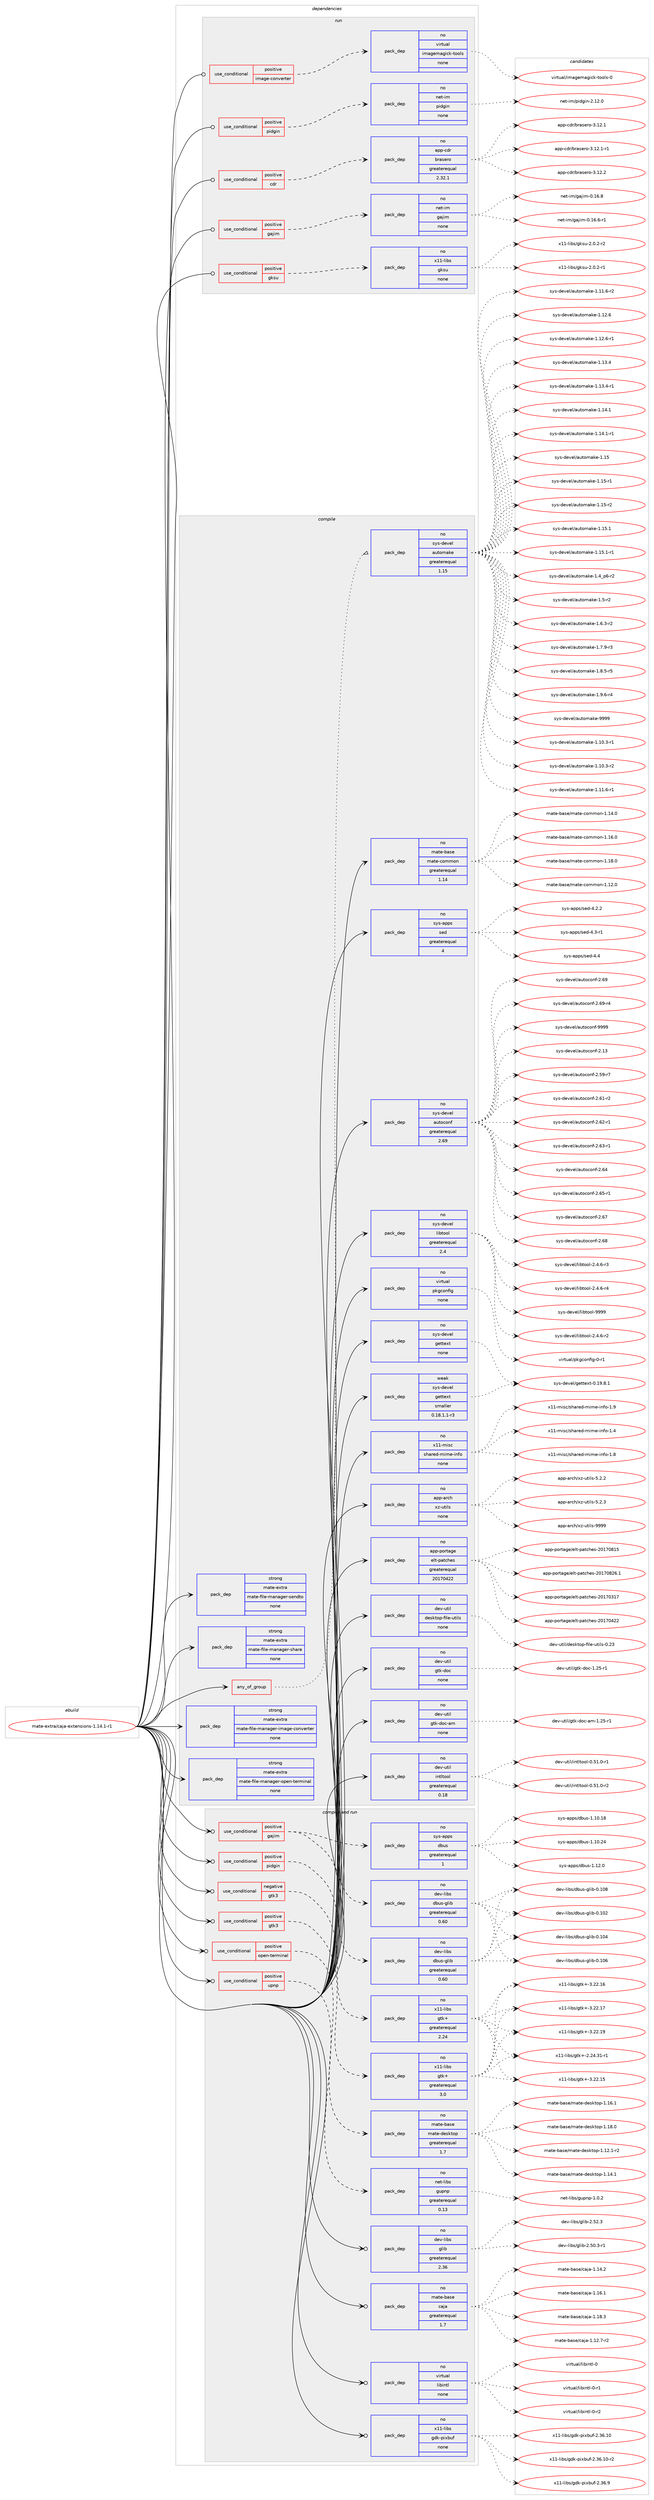 digraph prolog {

# *************
# Graph options
# *************

newrank=true;
concentrate=true;
compound=true;
graph [rankdir=LR,fontname=Helvetica,fontsize=10,ranksep=1.5];#, ranksep=2.5, nodesep=0.2];
edge  [arrowhead=vee];
node  [fontname=Helvetica,fontsize=10];

# **********
# The ebuild
# **********

subgraph cluster_leftcol {
color=gray;
rank=same;
label=<<i>ebuild</i>>;
id [label="mate-extra/caja-extensions-1.14.1-r1", color=red, width=4, href="../mate-extra/caja-extensions-1.14.1-r1.svg"];
}

# ****************
# The dependencies
# ****************

subgraph cluster_midcol {
color=gray;
label=<<i>dependencies</i>>;
subgraph cluster_compile {
fillcolor="#eeeeee";
style=filled;
label=<<i>compile</i>>;
subgraph any5124 {
dependency346886 [label=<<TABLE BORDER="0" CELLBORDER="1" CELLSPACING="0" CELLPADDING="4"><TR><TD CELLPADDING="10">any_of_group</TD></TR></TABLE>>, shape=none, color=red];subgraph pack255435 {
dependency346887 [label=<<TABLE BORDER="0" CELLBORDER="1" CELLSPACING="0" CELLPADDING="4" WIDTH="220"><TR><TD ROWSPAN="6" CELLPADDING="30">pack_dep</TD></TR><TR><TD WIDTH="110">no</TD></TR><TR><TD>sys-devel</TD></TR><TR><TD>automake</TD></TR><TR><TD>greaterequal</TD></TR><TR><TD>1.15</TD></TR></TABLE>>, shape=none, color=blue];
}
dependency346886:e -> dependency346887:w [weight=20,style="dotted",arrowhead="oinv"];
}
id:e -> dependency346886:w [weight=20,style="solid",arrowhead="vee"];
subgraph pack255436 {
dependency346888 [label=<<TABLE BORDER="0" CELLBORDER="1" CELLSPACING="0" CELLPADDING="4" WIDTH="220"><TR><TD ROWSPAN="6" CELLPADDING="30">pack_dep</TD></TR><TR><TD WIDTH="110">no</TD></TR><TR><TD>app-arch</TD></TR><TR><TD>xz-utils</TD></TR><TR><TD>none</TD></TR><TR><TD></TD></TR></TABLE>>, shape=none, color=blue];
}
id:e -> dependency346888:w [weight=20,style="solid",arrowhead="vee"];
subgraph pack255437 {
dependency346889 [label=<<TABLE BORDER="0" CELLBORDER="1" CELLSPACING="0" CELLPADDING="4" WIDTH="220"><TR><TD ROWSPAN="6" CELLPADDING="30">pack_dep</TD></TR><TR><TD WIDTH="110">no</TD></TR><TR><TD>app-portage</TD></TR><TR><TD>elt-patches</TD></TR><TR><TD>greaterequal</TD></TR><TR><TD>20170422</TD></TR></TABLE>>, shape=none, color=blue];
}
id:e -> dependency346889:w [weight=20,style="solid",arrowhead="vee"];
subgraph pack255438 {
dependency346890 [label=<<TABLE BORDER="0" CELLBORDER="1" CELLSPACING="0" CELLPADDING="4" WIDTH="220"><TR><TD ROWSPAN="6" CELLPADDING="30">pack_dep</TD></TR><TR><TD WIDTH="110">no</TD></TR><TR><TD>dev-util</TD></TR><TR><TD>desktop-file-utils</TD></TR><TR><TD>none</TD></TR><TR><TD></TD></TR></TABLE>>, shape=none, color=blue];
}
id:e -> dependency346890:w [weight=20,style="solid",arrowhead="vee"];
subgraph pack255439 {
dependency346891 [label=<<TABLE BORDER="0" CELLBORDER="1" CELLSPACING="0" CELLPADDING="4" WIDTH="220"><TR><TD ROWSPAN="6" CELLPADDING="30">pack_dep</TD></TR><TR><TD WIDTH="110">no</TD></TR><TR><TD>dev-util</TD></TR><TR><TD>gtk-doc</TD></TR><TR><TD>none</TD></TR><TR><TD></TD></TR></TABLE>>, shape=none, color=blue];
}
id:e -> dependency346891:w [weight=20,style="solid",arrowhead="vee"];
subgraph pack255440 {
dependency346892 [label=<<TABLE BORDER="0" CELLBORDER="1" CELLSPACING="0" CELLPADDING="4" WIDTH="220"><TR><TD ROWSPAN="6" CELLPADDING="30">pack_dep</TD></TR><TR><TD WIDTH="110">no</TD></TR><TR><TD>dev-util</TD></TR><TR><TD>gtk-doc-am</TD></TR><TR><TD>none</TD></TR><TR><TD></TD></TR></TABLE>>, shape=none, color=blue];
}
id:e -> dependency346892:w [weight=20,style="solid",arrowhead="vee"];
subgraph pack255441 {
dependency346893 [label=<<TABLE BORDER="0" CELLBORDER="1" CELLSPACING="0" CELLPADDING="4" WIDTH="220"><TR><TD ROWSPAN="6" CELLPADDING="30">pack_dep</TD></TR><TR><TD WIDTH="110">no</TD></TR><TR><TD>dev-util</TD></TR><TR><TD>intltool</TD></TR><TR><TD>greaterequal</TD></TR><TR><TD>0.18</TD></TR></TABLE>>, shape=none, color=blue];
}
id:e -> dependency346893:w [weight=20,style="solid",arrowhead="vee"];
subgraph pack255442 {
dependency346894 [label=<<TABLE BORDER="0" CELLBORDER="1" CELLSPACING="0" CELLPADDING="4" WIDTH="220"><TR><TD ROWSPAN="6" CELLPADDING="30">pack_dep</TD></TR><TR><TD WIDTH="110">no</TD></TR><TR><TD>mate-base</TD></TR><TR><TD>mate-common</TD></TR><TR><TD>greaterequal</TD></TR><TR><TD>1.14</TD></TR></TABLE>>, shape=none, color=blue];
}
id:e -> dependency346894:w [weight=20,style="solid",arrowhead="vee"];
subgraph pack255443 {
dependency346895 [label=<<TABLE BORDER="0" CELLBORDER="1" CELLSPACING="0" CELLPADDING="4" WIDTH="220"><TR><TD ROWSPAN="6" CELLPADDING="30">pack_dep</TD></TR><TR><TD WIDTH="110">no</TD></TR><TR><TD>sys-apps</TD></TR><TR><TD>sed</TD></TR><TR><TD>greaterequal</TD></TR><TR><TD>4</TD></TR></TABLE>>, shape=none, color=blue];
}
id:e -> dependency346895:w [weight=20,style="solid",arrowhead="vee"];
subgraph pack255444 {
dependency346896 [label=<<TABLE BORDER="0" CELLBORDER="1" CELLSPACING="0" CELLPADDING="4" WIDTH="220"><TR><TD ROWSPAN="6" CELLPADDING="30">pack_dep</TD></TR><TR><TD WIDTH="110">no</TD></TR><TR><TD>sys-devel</TD></TR><TR><TD>autoconf</TD></TR><TR><TD>greaterequal</TD></TR><TR><TD>2.69</TD></TR></TABLE>>, shape=none, color=blue];
}
id:e -> dependency346896:w [weight=20,style="solid",arrowhead="vee"];
subgraph pack255445 {
dependency346897 [label=<<TABLE BORDER="0" CELLBORDER="1" CELLSPACING="0" CELLPADDING="4" WIDTH="220"><TR><TD ROWSPAN="6" CELLPADDING="30">pack_dep</TD></TR><TR><TD WIDTH="110">no</TD></TR><TR><TD>sys-devel</TD></TR><TR><TD>gettext</TD></TR><TR><TD>none</TD></TR><TR><TD></TD></TR></TABLE>>, shape=none, color=blue];
}
id:e -> dependency346897:w [weight=20,style="solid",arrowhead="vee"];
subgraph pack255446 {
dependency346898 [label=<<TABLE BORDER="0" CELLBORDER="1" CELLSPACING="0" CELLPADDING="4" WIDTH="220"><TR><TD ROWSPAN="6" CELLPADDING="30">pack_dep</TD></TR><TR><TD WIDTH="110">no</TD></TR><TR><TD>sys-devel</TD></TR><TR><TD>libtool</TD></TR><TR><TD>greaterequal</TD></TR><TR><TD>2.4</TD></TR></TABLE>>, shape=none, color=blue];
}
id:e -> dependency346898:w [weight=20,style="solid",arrowhead="vee"];
subgraph pack255447 {
dependency346899 [label=<<TABLE BORDER="0" CELLBORDER="1" CELLSPACING="0" CELLPADDING="4" WIDTH="220"><TR><TD ROWSPAN="6" CELLPADDING="30">pack_dep</TD></TR><TR><TD WIDTH="110">no</TD></TR><TR><TD>virtual</TD></TR><TR><TD>pkgconfig</TD></TR><TR><TD>none</TD></TR><TR><TD></TD></TR></TABLE>>, shape=none, color=blue];
}
id:e -> dependency346899:w [weight=20,style="solid",arrowhead="vee"];
subgraph pack255448 {
dependency346900 [label=<<TABLE BORDER="0" CELLBORDER="1" CELLSPACING="0" CELLPADDING="4" WIDTH="220"><TR><TD ROWSPAN="6" CELLPADDING="30">pack_dep</TD></TR><TR><TD WIDTH="110">no</TD></TR><TR><TD>x11-misc</TD></TR><TR><TD>shared-mime-info</TD></TR><TR><TD>none</TD></TR><TR><TD></TD></TR></TABLE>>, shape=none, color=blue];
}
id:e -> dependency346900:w [weight=20,style="solid",arrowhead="vee"];
subgraph pack255449 {
dependency346901 [label=<<TABLE BORDER="0" CELLBORDER="1" CELLSPACING="0" CELLPADDING="4" WIDTH="220"><TR><TD ROWSPAN="6" CELLPADDING="30">pack_dep</TD></TR><TR><TD WIDTH="110">strong</TD></TR><TR><TD>mate-extra</TD></TR><TR><TD>mate-file-manager-image-converter</TD></TR><TR><TD>none</TD></TR><TR><TD></TD></TR></TABLE>>, shape=none, color=blue];
}
id:e -> dependency346901:w [weight=20,style="solid",arrowhead="vee"];
subgraph pack255450 {
dependency346902 [label=<<TABLE BORDER="0" CELLBORDER="1" CELLSPACING="0" CELLPADDING="4" WIDTH="220"><TR><TD ROWSPAN="6" CELLPADDING="30">pack_dep</TD></TR><TR><TD WIDTH="110">strong</TD></TR><TR><TD>mate-extra</TD></TR><TR><TD>mate-file-manager-open-terminal</TD></TR><TR><TD>none</TD></TR><TR><TD></TD></TR></TABLE>>, shape=none, color=blue];
}
id:e -> dependency346902:w [weight=20,style="solid",arrowhead="vee"];
subgraph pack255451 {
dependency346903 [label=<<TABLE BORDER="0" CELLBORDER="1" CELLSPACING="0" CELLPADDING="4" WIDTH="220"><TR><TD ROWSPAN="6" CELLPADDING="30">pack_dep</TD></TR><TR><TD WIDTH="110">strong</TD></TR><TR><TD>mate-extra</TD></TR><TR><TD>mate-file-manager-sendto</TD></TR><TR><TD>none</TD></TR><TR><TD></TD></TR></TABLE>>, shape=none, color=blue];
}
id:e -> dependency346903:w [weight=20,style="solid",arrowhead="vee"];
subgraph pack255452 {
dependency346904 [label=<<TABLE BORDER="0" CELLBORDER="1" CELLSPACING="0" CELLPADDING="4" WIDTH="220"><TR><TD ROWSPAN="6" CELLPADDING="30">pack_dep</TD></TR><TR><TD WIDTH="110">strong</TD></TR><TR><TD>mate-extra</TD></TR><TR><TD>mate-file-manager-share</TD></TR><TR><TD>none</TD></TR><TR><TD></TD></TR></TABLE>>, shape=none, color=blue];
}
id:e -> dependency346904:w [weight=20,style="solid",arrowhead="vee"];
subgraph pack255453 {
dependency346905 [label=<<TABLE BORDER="0" CELLBORDER="1" CELLSPACING="0" CELLPADDING="4" WIDTH="220"><TR><TD ROWSPAN="6" CELLPADDING="30">pack_dep</TD></TR><TR><TD WIDTH="110">weak</TD></TR><TR><TD>sys-devel</TD></TR><TR><TD>gettext</TD></TR><TR><TD>smaller</TD></TR><TR><TD>0.18.1.1-r3</TD></TR></TABLE>>, shape=none, color=blue];
}
id:e -> dependency346905:w [weight=20,style="solid",arrowhead="vee"];
}
subgraph cluster_compileandrun {
fillcolor="#eeeeee";
style=filled;
label=<<i>compile and run</i>>;
subgraph cond86226 {
dependency346906 [label=<<TABLE BORDER="0" CELLBORDER="1" CELLSPACING="0" CELLPADDING="4"><TR><TD ROWSPAN="3" CELLPADDING="10">use_conditional</TD></TR><TR><TD>negative</TD></TR><TR><TD>gtk3</TD></TR></TABLE>>, shape=none, color=red];
subgraph pack255454 {
dependency346907 [label=<<TABLE BORDER="0" CELLBORDER="1" CELLSPACING="0" CELLPADDING="4" WIDTH="220"><TR><TD ROWSPAN="6" CELLPADDING="30">pack_dep</TD></TR><TR><TD WIDTH="110">no</TD></TR><TR><TD>x11-libs</TD></TR><TR><TD>gtk+</TD></TR><TR><TD>greaterequal</TD></TR><TR><TD>2.24</TD></TR></TABLE>>, shape=none, color=blue];
}
dependency346906:e -> dependency346907:w [weight=20,style="dashed",arrowhead="vee"];
}
id:e -> dependency346906:w [weight=20,style="solid",arrowhead="odotvee"];
subgraph cond86227 {
dependency346908 [label=<<TABLE BORDER="0" CELLBORDER="1" CELLSPACING="0" CELLPADDING="4"><TR><TD ROWSPAN="3" CELLPADDING="10">use_conditional</TD></TR><TR><TD>positive</TD></TR><TR><TD>gajim</TD></TR></TABLE>>, shape=none, color=red];
subgraph pack255455 {
dependency346909 [label=<<TABLE BORDER="0" CELLBORDER="1" CELLSPACING="0" CELLPADDING="4" WIDTH="220"><TR><TD ROWSPAN="6" CELLPADDING="30">pack_dep</TD></TR><TR><TD WIDTH="110">no</TD></TR><TR><TD>dev-libs</TD></TR><TR><TD>dbus-glib</TD></TR><TR><TD>greaterequal</TD></TR><TR><TD>0.60</TD></TR></TABLE>>, shape=none, color=blue];
}
dependency346908:e -> dependency346909:w [weight=20,style="dashed",arrowhead="vee"];
subgraph pack255456 {
dependency346910 [label=<<TABLE BORDER="0" CELLBORDER="1" CELLSPACING="0" CELLPADDING="4" WIDTH="220"><TR><TD ROWSPAN="6" CELLPADDING="30">pack_dep</TD></TR><TR><TD WIDTH="110">no</TD></TR><TR><TD>sys-apps</TD></TR><TR><TD>dbus</TD></TR><TR><TD>greaterequal</TD></TR><TR><TD>1</TD></TR></TABLE>>, shape=none, color=blue];
}
dependency346908:e -> dependency346910:w [weight=20,style="dashed",arrowhead="vee"];
}
id:e -> dependency346908:w [weight=20,style="solid",arrowhead="odotvee"];
subgraph cond86228 {
dependency346911 [label=<<TABLE BORDER="0" CELLBORDER="1" CELLSPACING="0" CELLPADDING="4"><TR><TD ROWSPAN="3" CELLPADDING="10">use_conditional</TD></TR><TR><TD>positive</TD></TR><TR><TD>gtk3</TD></TR></TABLE>>, shape=none, color=red];
subgraph pack255457 {
dependency346912 [label=<<TABLE BORDER="0" CELLBORDER="1" CELLSPACING="0" CELLPADDING="4" WIDTH="220"><TR><TD ROWSPAN="6" CELLPADDING="30">pack_dep</TD></TR><TR><TD WIDTH="110">no</TD></TR><TR><TD>x11-libs</TD></TR><TR><TD>gtk+</TD></TR><TR><TD>greaterequal</TD></TR><TR><TD>3.0</TD></TR></TABLE>>, shape=none, color=blue];
}
dependency346911:e -> dependency346912:w [weight=20,style="dashed",arrowhead="vee"];
}
id:e -> dependency346911:w [weight=20,style="solid",arrowhead="odotvee"];
subgraph cond86229 {
dependency346913 [label=<<TABLE BORDER="0" CELLBORDER="1" CELLSPACING="0" CELLPADDING="4"><TR><TD ROWSPAN="3" CELLPADDING="10">use_conditional</TD></TR><TR><TD>positive</TD></TR><TR><TD>open-terminal</TD></TR></TABLE>>, shape=none, color=red];
subgraph pack255458 {
dependency346914 [label=<<TABLE BORDER="0" CELLBORDER="1" CELLSPACING="0" CELLPADDING="4" WIDTH="220"><TR><TD ROWSPAN="6" CELLPADDING="30">pack_dep</TD></TR><TR><TD WIDTH="110">no</TD></TR><TR><TD>mate-base</TD></TR><TR><TD>mate-desktop</TD></TR><TR><TD>greaterequal</TD></TR><TR><TD>1.7</TD></TR></TABLE>>, shape=none, color=blue];
}
dependency346913:e -> dependency346914:w [weight=20,style="dashed",arrowhead="vee"];
}
id:e -> dependency346913:w [weight=20,style="solid",arrowhead="odotvee"];
subgraph cond86230 {
dependency346915 [label=<<TABLE BORDER="0" CELLBORDER="1" CELLSPACING="0" CELLPADDING="4"><TR><TD ROWSPAN="3" CELLPADDING="10">use_conditional</TD></TR><TR><TD>positive</TD></TR><TR><TD>pidgin</TD></TR></TABLE>>, shape=none, color=red];
subgraph pack255459 {
dependency346916 [label=<<TABLE BORDER="0" CELLBORDER="1" CELLSPACING="0" CELLPADDING="4" WIDTH="220"><TR><TD ROWSPAN="6" CELLPADDING="30">pack_dep</TD></TR><TR><TD WIDTH="110">no</TD></TR><TR><TD>dev-libs</TD></TR><TR><TD>dbus-glib</TD></TR><TR><TD>greaterequal</TD></TR><TR><TD>0.60</TD></TR></TABLE>>, shape=none, color=blue];
}
dependency346915:e -> dependency346916:w [weight=20,style="dashed",arrowhead="vee"];
}
id:e -> dependency346915:w [weight=20,style="solid",arrowhead="odotvee"];
subgraph cond86231 {
dependency346917 [label=<<TABLE BORDER="0" CELLBORDER="1" CELLSPACING="0" CELLPADDING="4"><TR><TD ROWSPAN="3" CELLPADDING="10">use_conditional</TD></TR><TR><TD>positive</TD></TR><TR><TD>upnp</TD></TR></TABLE>>, shape=none, color=red];
subgraph pack255460 {
dependency346918 [label=<<TABLE BORDER="0" CELLBORDER="1" CELLSPACING="0" CELLPADDING="4" WIDTH="220"><TR><TD ROWSPAN="6" CELLPADDING="30">pack_dep</TD></TR><TR><TD WIDTH="110">no</TD></TR><TR><TD>net-libs</TD></TR><TR><TD>gupnp</TD></TR><TR><TD>greaterequal</TD></TR><TR><TD>0.13</TD></TR></TABLE>>, shape=none, color=blue];
}
dependency346917:e -> dependency346918:w [weight=20,style="dashed",arrowhead="vee"];
}
id:e -> dependency346917:w [weight=20,style="solid",arrowhead="odotvee"];
subgraph pack255461 {
dependency346919 [label=<<TABLE BORDER="0" CELLBORDER="1" CELLSPACING="0" CELLPADDING="4" WIDTH="220"><TR><TD ROWSPAN="6" CELLPADDING="30">pack_dep</TD></TR><TR><TD WIDTH="110">no</TD></TR><TR><TD>dev-libs</TD></TR><TR><TD>glib</TD></TR><TR><TD>greaterequal</TD></TR><TR><TD>2.36</TD></TR></TABLE>>, shape=none, color=blue];
}
id:e -> dependency346919:w [weight=20,style="solid",arrowhead="odotvee"];
subgraph pack255462 {
dependency346920 [label=<<TABLE BORDER="0" CELLBORDER="1" CELLSPACING="0" CELLPADDING="4" WIDTH="220"><TR><TD ROWSPAN="6" CELLPADDING="30">pack_dep</TD></TR><TR><TD WIDTH="110">no</TD></TR><TR><TD>mate-base</TD></TR><TR><TD>caja</TD></TR><TR><TD>greaterequal</TD></TR><TR><TD>1.7</TD></TR></TABLE>>, shape=none, color=blue];
}
id:e -> dependency346920:w [weight=20,style="solid",arrowhead="odotvee"];
subgraph pack255463 {
dependency346921 [label=<<TABLE BORDER="0" CELLBORDER="1" CELLSPACING="0" CELLPADDING="4" WIDTH="220"><TR><TD ROWSPAN="6" CELLPADDING="30">pack_dep</TD></TR><TR><TD WIDTH="110">no</TD></TR><TR><TD>virtual</TD></TR><TR><TD>libintl</TD></TR><TR><TD>none</TD></TR><TR><TD></TD></TR></TABLE>>, shape=none, color=blue];
}
id:e -> dependency346921:w [weight=20,style="solid",arrowhead="odotvee"];
subgraph pack255464 {
dependency346922 [label=<<TABLE BORDER="0" CELLBORDER="1" CELLSPACING="0" CELLPADDING="4" WIDTH="220"><TR><TD ROWSPAN="6" CELLPADDING="30">pack_dep</TD></TR><TR><TD WIDTH="110">no</TD></TR><TR><TD>x11-libs</TD></TR><TR><TD>gdk-pixbuf</TD></TR><TR><TD>none</TD></TR><TR><TD></TD></TR></TABLE>>, shape=none, color=blue];
}
id:e -> dependency346922:w [weight=20,style="solid",arrowhead="odotvee"];
}
subgraph cluster_run {
fillcolor="#eeeeee";
style=filled;
label=<<i>run</i>>;
subgraph cond86232 {
dependency346923 [label=<<TABLE BORDER="0" CELLBORDER="1" CELLSPACING="0" CELLPADDING="4"><TR><TD ROWSPAN="3" CELLPADDING="10">use_conditional</TD></TR><TR><TD>positive</TD></TR><TR><TD>cdr</TD></TR></TABLE>>, shape=none, color=red];
subgraph pack255465 {
dependency346924 [label=<<TABLE BORDER="0" CELLBORDER="1" CELLSPACING="0" CELLPADDING="4" WIDTH="220"><TR><TD ROWSPAN="6" CELLPADDING="30">pack_dep</TD></TR><TR><TD WIDTH="110">no</TD></TR><TR><TD>app-cdr</TD></TR><TR><TD>brasero</TD></TR><TR><TD>greaterequal</TD></TR><TR><TD>2.32.1</TD></TR></TABLE>>, shape=none, color=blue];
}
dependency346923:e -> dependency346924:w [weight=20,style="dashed",arrowhead="vee"];
}
id:e -> dependency346923:w [weight=20,style="solid",arrowhead="odot"];
subgraph cond86233 {
dependency346925 [label=<<TABLE BORDER="0" CELLBORDER="1" CELLSPACING="0" CELLPADDING="4"><TR><TD ROWSPAN="3" CELLPADDING="10">use_conditional</TD></TR><TR><TD>positive</TD></TR><TR><TD>gajim</TD></TR></TABLE>>, shape=none, color=red];
subgraph pack255466 {
dependency346926 [label=<<TABLE BORDER="0" CELLBORDER="1" CELLSPACING="0" CELLPADDING="4" WIDTH="220"><TR><TD ROWSPAN="6" CELLPADDING="30">pack_dep</TD></TR><TR><TD WIDTH="110">no</TD></TR><TR><TD>net-im</TD></TR><TR><TD>gajim</TD></TR><TR><TD>none</TD></TR><TR><TD></TD></TR></TABLE>>, shape=none, color=blue];
}
dependency346925:e -> dependency346926:w [weight=20,style="dashed",arrowhead="vee"];
}
id:e -> dependency346925:w [weight=20,style="solid",arrowhead="odot"];
subgraph cond86234 {
dependency346927 [label=<<TABLE BORDER="0" CELLBORDER="1" CELLSPACING="0" CELLPADDING="4"><TR><TD ROWSPAN="3" CELLPADDING="10">use_conditional</TD></TR><TR><TD>positive</TD></TR><TR><TD>gksu</TD></TR></TABLE>>, shape=none, color=red];
subgraph pack255467 {
dependency346928 [label=<<TABLE BORDER="0" CELLBORDER="1" CELLSPACING="0" CELLPADDING="4" WIDTH="220"><TR><TD ROWSPAN="6" CELLPADDING="30">pack_dep</TD></TR><TR><TD WIDTH="110">no</TD></TR><TR><TD>x11-libs</TD></TR><TR><TD>gksu</TD></TR><TR><TD>none</TD></TR><TR><TD></TD></TR></TABLE>>, shape=none, color=blue];
}
dependency346927:e -> dependency346928:w [weight=20,style="dashed",arrowhead="vee"];
}
id:e -> dependency346927:w [weight=20,style="solid",arrowhead="odot"];
subgraph cond86235 {
dependency346929 [label=<<TABLE BORDER="0" CELLBORDER="1" CELLSPACING="0" CELLPADDING="4"><TR><TD ROWSPAN="3" CELLPADDING="10">use_conditional</TD></TR><TR><TD>positive</TD></TR><TR><TD>image-converter</TD></TR></TABLE>>, shape=none, color=red];
subgraph pack255468 {
dependency346930 [label=<<TABLE BORDER="0" CELLBORDER="1" CELLSPACING="0" CELLPADDING="4" WIDTH="220"><TR><TD ROWSPAN="6" CELLPADDING="30">pack_dep</TD></TR><TR><TD WIDTH="110">no</TD></TR><TR><TD>virtual</TD></TR><TR><TD>imagemagick-tools</TD></TR><TR><TD>none</TD></TR><TR><TD></TD></TR></TABLE>>, shape=none, color=blue];
}
dependency346929:e -> dependency346930:w [weight=20,style="dashed",arrowhead="vee"];
}
id:e -> dependency346929:w [weight=20,style="solid",arrowhead="odot"];
subgraph cond86236 {
dependency346931 [label=<<TABLE BORDER="0" CELLBORDER="1" CELLSPACING="0" CELLPADDING="4"><TR><TD ROWSPAN="3" CELLPADDING="10">use_conditional</TD></TR><TR><TD>positive</TD></TR><TR><TD>pidgin</TD></TR></TABLE>>, shape=none, color=red];
subgraph pack255469 {
dependency346932 [label=<<TABLE BORDER="0" CELLBORDER="1" CELLSPACING="0" CELLPADDING="4" WIDTH="220"><TR><TD ROWSPAN="6" CELLPADDING="30">pack_dep</TD></TR><TR><TD WIDTH="110">no</TD></TR><TR><TD>net-im</TD></TR><TR><TD>pidgin</TD></TR><TR><TD>none</TD></TR><TR><TD></TD></TR></TABLE>>, shape=none, color=blue];
}
dependency346931:e -> dependency346932:w [weight=20,style="dashed",arrowhead="vee"];
}
id:e -> dependency346931:w [weight=20,style="solid",arrowhead="odot"];
}
}

# **************
# The candidates
# **************

subgraph cluster_choices {
rank=same;
color=gray;
label=<<i>candidates</i>>;

subgraph choice255435 {
color=black;
nodesep=1;
choice11512111545100101118101108479711711611110997107101454946494846514511449 [label="sys-devel/automake-1.10.3-r1", color=red, width=4,href="../sys-devel/automake-1.10.3-r1.svg"];
choice11512111545100101118101108479711711611110997107101454946494846514511450 [label="sys-devel/automake-1.10.3-r2", color=red, width=4,href="../sys-devel/automake-1.10.3-r2.svg"];
choice11512111545100101118101108479711711611110997107101454946494946544511449 [label="sys-devel/automake-1.11.6-r1", color=red, width=4,href="../sys-devel/automake-1.11.6-r1.svg"];
choice11512111545100101118101108479711711611110997107101454946494946544511450 [label="sys-devel/automake-1.11.6-r2", color=red, width=4,href="../sys-devel/automake-1.11.6-r2.svg"];
choice1151211154510010111810110847971171161111099710710145494649504654 [label="sys-devel/automake-1.12.6", color=red, width=4,href="../sys-devel/automake-1.12.6.svg"];
choice11512111545100101118101108479711711611110997107101454946495046544511449 [label="sys-devel/automake-1.12.6-r1", color=red, width=4,href="../sys-devel/automake-1.12.6-r1.svg"];
choice1151211154510010111810110847971171161111099710710145494649514652 [label="sys-devel/automake-1.13.4", color=red, width=4,href="../sys-devel/automake-1.13.4.svg"];
choice11512111545100101118101108479711711611110997107101454946495146524511449 [label="sys-devel/automake-1.13.4-r1", color=red, width=4,href="../sys-devel/automake-1.13.4-r1.svg"];
choice1151211154510010111810110847971171161111099710710145494649524649 [label="sys-devel/automake-1.14.1", color=red, width=4,href="../sys-devel/automake-1.14.1.svg"];
choice11512111545100101118101108479711711611110997107101454946495246494511449 [label="sys-devel/automake-1.14.1-r1", color=red, width=4,href="../sys-devel/automake-1.14.1-r1.svg"];
choice115121115451001011181011084797117116111109971071014549464953 [label="sys-devel/automake-1.15", color=red, width=4,href="../sys-devel/automake-1.15.svg"];
choice1151211154510010111810110847971171161111099710710145494649534511449 [label="sys-devel/automake-1.15-r1", color=red, width=4,href="../sys-devel/automake-1.15-r1.svg"];
choice1151211154510010111810110847971171161111099710710145494649534511450 [label="sys-devel/automake-1.15-r2", color=red, width=4,href="../sys-devel/automake-1.15-r2.svg"];
choice1151211154510010111810110847971171161111099710710145494649534649 [label="sys-devel/automake-1.15.1", color=red, width=4,href="../sys-devel/automake-1.15.1.svg"];
choice11512111545100101118101108479711711611110997107101454946495346494511449 [label="sys-devel/automake-1.15.1-r1", color=red, width=4,href="../sys-devel/automake-1.15.1-r1.svg"];
choice115121115451001011181011084797117116111109971071014549465295112544511450 [label="sys-devel/automake-1.4_p6-r2", color=red, width=4,href="../sys-devel/automake-1.4_p6-r2.svg"];
choice11512111545100101118101108479711711611110997107101454946534511450 [label="sys-devel/automake-1.5-r2", color=red, width=4,href="../sys-devel/automake-1.5-r2.svg"];
choice115121115451001011181011084797117116111109971071014549465446514511450 [label="sys-devel/automake-1.6.3-r2", color=red, width=4,href="../sys-devel/automake-1.6.3-r2.svg"];
choice115121115451001011181011084797117116111109971071014549465546574511451 [label="sys-devel/automake-1.7.9-r3", color=red, width=4,href="../sys-devel/automake-1.7.9-r3.svg"];
choice115121115451001011181011084797117116111109971071014549465646534511453 [label="sys-devel/automake-1.8.5-r5", color=red, width=4,href="../sys-devel/automake-1.8.5-r5.svg"];
choice115121115451001011181011084797117116111109971071014549465746544511452 [label="sys-devel/automake-1.9.6-r4", color=red, width=4,href="../sys-devel/automake-1.9.6-r4.svg"];
choice115121115451001011181011084797117116111109971071014557575757 [label="sys-devel/automake-9999", color=red, width=4,href="../sys-devel/automake-9999.svg"];
dependency346887:e -> choice11512111545100101118101108479711711611110997107101454946494846514511449:w [style=dotted,weight="100"];
dependency346887:e -> choice11512111545100101118101108479711711611110997107101454946494846514511450:w [style=dotted,weight="100"];
dependency346887:e -> choice11512111545100101118101108479711711611110997107101454946494946544511449:w [style=dotted,weight="100"];
dependency346887:e -> choice11512111545100101118101108479711711611110997107101454946494946544511450:w [style=dotted,weight="100"];
dependency346887:e -> choice1151211154510010111810110847971171161111099710710145494649504654:w [style=dotted,weight="100"];
dependency346887:e -> choice11512111545100101118101108479711711611110997107101454946495046544511449:w [style=dotted,weight="100"];
dependency346887:e -> choice1151211154510010111810110847971171161111099710710145494649514652:w [style=dotted,weight="100"];
dependency346887:e -> choice11512111545100101118101108479711711611110997107101454946495146524511449:w [style=dotted,weight="100"];
dependency346887:e -> choice1151211154510010111810110847971171161111099710710145494649524649:w [style=dotted,weight="100"];
dependency346887:e -> choice11512111545100101118101108479711711611110997107101454946495246494511449:w [style=dotted,weight="100"];
dependency346887:e -> choice115121115451001011181011084797117116111109971071014549464953:w [style=dotted,weight="100"];
dependency346887:e -> choice1151211154510010111810110847971171161111099710710145494649534511449:w [style=dotted,weight="100"];
dependency346887:e -> choice1151211154510010111810110847971171161111099710710145494649534511450:w [style=dotted,weight="100"];
dependency346887:e -> choice1151211154510010111810110847971171161111099710710145494649534649:w [style=dotted,weight="100"];
dependency346887:e -> choice11512111545100101118101108479711711611110997107101454946495346494511449:w [style=dotted,weight="100"];
dependency346887:e -> choice115121115451001011181011084797117116111109971071014549465295112544511450:w [style=dotted,weight="100"];
dependency346887:e -> choice11512111545100101118101108479711711611110997107101454946534511450:w [style=dotted,weight="100"];
dependency346887:e -> choice115121115451001011181011084797117116111109971071014549465446514511450:w [style=dotted,weight="100"];
dependency346887:e -> choice115121115451001011181011084797117116111109971071014549465546574511451:w [style=dotted,weight="100"];
dependency346887:e -> choice115121115451001011181011084797117116111109971071014549465646534511453:w [style=dotted,weight="100"];
dependency346887:e -> choice115121115451001011181011084797117116111109971071014549465746544511452:w [style=dotted,weight="100"];
dependency346887:e -> choice115121115451001011181011084797117116111109971071014557575757:w [style=dotted,weight="100"];
}
subgraph choice255436 {
color=black;
nodesep=1;
choice971121124597114991044712012245117116105108115455346504650 [label="app-arch/xz-utils-5.2.2", color=red, width=4,href="../app-arch/xz-utils-5.2.2.svg"];
choice971121124597114991044712012245117116105108115455346504651 [label="app-arch/xz-utils-5.2.3", color=red, width=4,href="../app-arch/xz-utils-5.2.3.svg"];
choice9711211245971149910447120122451171161051081154557575757 [label="app-arch/xz-utils-9999", color=red, width=4,href="../app-arch/xz-utils-9999.svg"];
dependency346888:e -> choice971121124597114991044712012245117116105108115455346504650:w [style=dotted,weight="100"];
dependency346888:e -> choice971121124597114991044712012245117116105108115455346504651:w [style=dotted,weight="100"];
dependency346888:e -> choice9711211245971149910447120122451171161051081154557575757:w [style=dotted,weight="100"];
}
subgraph choice255437 {
color=black;
nodesep=1;
choice97112112451121111141169710310147101108116451129711699104101115455048495548514955 [label="app-portage/elt-patches-20170317", color=red, width=4,href="../app-portage/elt-patches-20170317.svg"];
choice97112112451121111141169710310147101108116451129711699104101115455048495548525050 [label="app-portage/elt-patches-20170422", color=red, width=4,href="../app-portage/elt-patches-20170422.svg"];
choice97112112451121111141169710310147101108116451129711699104101115455048495548564953 [label="app-portage/elt-patches-20170815", color=red, width=4,href="../app-portage/elt-patches-20170815.svg"];
choice971121124511211111411697103101471011081164511297116991041011154550484955485650544649 [label="app-portage/elt-patches-20170826.1", color=red, width=4,href="../app-portage/elt-patches-20170826.1.svg"];
dependency346889:e -> choice97112112451121111141169710310147101108116451129711699104101115455048495548514955:w [style=dotted,weight="100"];
dependency346889:e -> choice97112112451121111141169710310147101108116451129711699104101115455048495548525050:w [style=dotted,weight="100"];
dependency346889:e -> choice97112112451121111141169710310147101108116451129711699104101115455048495548564953:w [style=dotted,weight="100"];
dependency346889:e -> choice971121124511211111411697103101471011081164511297116991041011154550484955485650544649:w [style=dotted,weight="100"];
}
subgraph choice255438 {
color=black;
nodesep=1;
choice100101118451171161051084710010111510711611111245102105108101451171161051081154548465051 [label="dev-util/desktop-file-utils-0.23", color=red, width=4,href="../dev-util/desktop-file-utils-0.23.svg"];
dependency346890:e -> choice100101118451171161051084710010111510711611111245102105108101451171161051081154548465051:w [style=dotted,weight="100"];
}
subgraph choice255439 {
color=black;
nodesep=1;
choice1001011184511711610510847103116107451001119945494650534511449 [label="dev-util/gtk-doc-1.25-r1", color=red, width=4,href="../dev-util/gtk-doc-1.25-r1.svg"];
dependency346891:e -> choice1001011184511711610510847103116107451001119945494650534511449:w [style=dotted,weight="100"];
}
subgraph choice255440 {
color=black;
nodesep=1;
choice10010111845117116105108471031161074510011199459710945494650534511449 [label="dev-util/gtk-doc-am-1.25-r1", color=red, width=4,href="../dev-util/gtk-doc-am-1.25-r1.svg"];
dependency346892:e -> choice10010111845117116105108471031161074510011199459710945494650534511449:w [style=dotted,weight="100"];
}
subgraph choice255441 {
color=black;
nodesep=1;
choice1001011184511711610510847105110116108116111111108454846534946484511449 [label="dev-util/intltool-0.51.0-r1", color=red, width=4,href="../dev-util/intltool-0.51.0-r1.svg"];
choice1001011184511711610510847105110116108116111111108454846534946484511450 [label="dev-util/intltool-0.51.0-r2", color=red, width=4,href="../dev-util/intltool-0.51.0-r2.svg"];
dependency346893:e -> choice1001011184511711610510847105110116108116111111108454846534946484511449:w [style=dotted,weight="100"];
dependency346893:e -> choice1001011184511711610510847105110116108116111111108454846534946484511450:w [style=dotted,weight="100"];
}
subgraph choice255442 {
color=black;
nodesep=1;
choice109971161014598971151014710997116101459911110910911111045494649504648 [label="mate-base/mate-common-1.12.0", color=red, width=4,href="../mate-base/mate-common-1.12.0.svg"];
choice109971161014598971151014710997116101459911110910911111045494649524648 [label="mate-base/mate-common-1.14.0", color=red, width=4,href="../mate-base/mate-common-1.14.0.svg"];
choice109971161014598971151014710997116101459911110910911111045494649544648 [label="mate-base/mate-common-1.16.0", color=red, width=4,href="../mate-base/mate-common-1.16.0.svg"];
choice109971161014598971151014710997116101459911110910911111045494649564648 [label="mate-base/mate-common-1.18.0", color=red, width=4,href="../mate-base/mate-common-1.18.0.svg"];
dependency346894:e -> choice109971161014598971151014710997116101459911110910911111045494649504648:w [style=dotted,weight="100"];
dependency346894:e -> choice109971161014598971151014710997116101459911110910911111045494649524648:w [style=dotted,weight="100"];
dependency346894:e -> choice109971161014598971151014710997116101459911110910911111045494649544648:w [style=dotted,weight="100"];
dependency346894:e -> choice109971161014598971151014710997116101459911110910911111045494649564648:w [style=dotted,weight="100"];
}
subgraph choice255443 {
color=black;
nodesep=1;
choice115121115459711211211547115101100455246504650 [label="sys-apps/sed-4.2.2", color=red, width=4,href="../sys-apps/sed-4.2.2.svg"];
choice115121115459711211211547115101100455246514511449 [label="sys-apps/sed-4.3-r1", color=red, width=4,href="../sys-apps/sed-4.3-r1.svg"];
choice11512111545971121121154711510110045524652 [label="sys-apps/sed-4.4", color=red, width=4,href="../sys-apps/sed-4.4.svg"];
dependency346895:e -> choice115121115459711211211547115101100455246504650:w [style=dotted,weight="100"];
dependency346895:e -> choice115121115459711211211547115101100455246514511449:w [style=dotted,weight="100"];
dependency346895:e -> choice11512111545971121121154711510110045524652:w [style=dotted,weight="100"];
}
subgraph choice255444 {
color=black;
nodesep=1;
choice115121115451001011181011084797117116111991111101024550464951 [label="sys-devel/autoconf-2.13", color=red, width=4,href="../sys-devel/autoconf-2.13.svg"];
choice1151211154510010111810110847971171161119911111010245504653574511455 [label="sys-devel/autoconf-2.59-r7", color=red, width=4,href="../sys-devel/autoconf-2.59-r7.svg"];
choice1151211154510010111810110847971171161119911111010245504654494511450 [label="sys-devel/autoconf-2.61-r2", color=red, width=4,href="../sys-devel/autoconf-2.61-r2.svg"];
choice1151211154510010111810110847971171161119911111010245504654504511449 [label="sys-devel/autoconf-2.62-r1", color=red, width=4,href="../sys-devel/autoconf-2.62-r1.svg"];
choice1151211154510010111810110847971171161119911111010245504654514511449 [label="sys-devel/autoconf-2.63-r1", color=red, width=4,href="../sys-devel/autoconf-2.63-r1.svg"];
choice115121115451001011181011084797117116111991111101024550465452 [label="sys-devel/autoconf-2.64", color=red, width=4,href="../sys-devel/autoconf-2.64.svg"];
choice1151211154510010111810110847971171161119911111010245504654534511449 [label="sys-devel/autoconf-2.65-r1", color=red, width=4,href="../sys-devel/autoconf-2.65-r1.svg"];
choice115121115451001011181011084797117116111991111101024550465455 [label="sys-devel/autoconf-2.67", color=red, width=4,href="../sys-devel/autoconf-2.67.svg"];
choice115121115451001011181011084797117116111991111101024550465456 [label="sys-devel/autoconf-2.68", color=red, width=4,href="../sys-devel/autoconf-2.68.svg"];
choice115121115451001011181011084797117116111991111101024550465457 [label="sys-devel/autoconf-2.69", color=red, width=4,href="../sys-devel/autoconf-2.69.svg"];
choice1151211154510010111810110847971171161119911111010245504654574511452 [label="sys-devel/autoconf-2.69-r4", color=red, width=4,href="../sys-devel/autoconf-2.69-r4.svg"];
choice115121115451001011181011084797117116111991111101024557575757 [label="sys-devel/autoconf-9999", color=red, width=4,href="../sys-devel/autoconf-9999.svg"];
dependency346896:e -> choice115121115451001011181011084797117116111991111101024550464951:w [style=dotted,weight="100"];
dependency346896:e -> choice1151211154510010111810110847971171161119911111010245504653574511455:w [style=dotted,weight="100"];
dependency346896:e -> choice1151211154510010111810110847971171161119911111010245504654494511450:w [style=dotted,weight="100"];
dependency346896:e -> choice1151211154510010111810110847971171161119911111010245504654504511449:w [style=dotted,weight="100"];
dependency346896:e -> choice1151211154510010111810110847971171161119911111010245504654514511449:w [style=dotted,weight="100"];
dependency346896:e -> choice115121115451001011181011084797117116111991111101024550465452:w [style=dotted,weight="100"];
dependency346896:e -> choice1151211154510010111810110847971171161119911111010245504654534511449:w [style=dotted,weight="100"];
dependency346896:e -> choice115121115451001011181011084797117116111991111101024550465455:w [style=dotted,weight="100"];
dependency346896:e -> choice115121115451001011181011084797117116111991111101024550465456:w [style=dotted,weight="100"];
dependency346896:e -> choice115121115451001011181011084797117116111991111101024550465457:w [style=dotted,weight="100"];
dependency346896:e -> choice1151211154510010111810110847971171161119911111010245504654574511452:w [style=dotted,weight="100"];
dependency346896:e -> choice115121115451001011181011084797117116111991111101024557575757:w [style=dotted,weight="100"];
}
subgraph choice255445 {
color=black;
nodesep=1;
choice1151211154510010111810110847103101116116101120116454846495746564649 [label="sys-devel/gettext-0.19.8.1", color=red, width=4,href="../sys-devel/gettext-0.19.8.1.svg"];
dependency346897:e -> choice1151211154510010111810110847103101116116101120116454846495746564649:w [style=dotted,weight="100"];
}
subgraph choice255446 {
color=black;
nodesep=1;
choice1151211154510010111810110847108105981161111111084550465246544511450 [label="sys-devel/libtool-2.4.6-r2", color=red, width=4,href="../sys-devel/libtool-2.4.6-r2.svg"];
choice1151211154510010111810110847108105981161111111084550465246544511451 [label="sys-devel/libtool-2.4.6-r3", color=red, width=4,href="../sys-devel/libtool-2.4.6-r3.svg"];
choice1151211154510010111810110847108105981161111111084550465246544511452 [label="sys-devel/libtool-2.4.6-r4", color=red, width=4,href="../sys-devel/libtool-2.4.6-r4.svg"];
choice1151211154510010111810110847108105981161111111084557575757 [label="sys-devel/libtool-9999", color=red, width=4,href="../sys-devel/libtool-9999.svg"];
dependency346898:e -> choice1151211154510010111810110847108105981161111111084550465246544511450:w [style=dotted,weight="100"];
dependency346898:e -> choice1151211154510010111810110847108105981161111111084550465246544511451:w [style=dotted,weight="100"];
dependency346898:e -> choice1151211154510010111810110847108105981161111111084550465246544511452:w [style=dotted,weight="100"];
dependency346898:e -> choice1151211154510010111810110847108105981161111111084557575757:w [style=dotted,weight="100"];
}
subgraph choice255447 {
color=black;
nodesep=1;
choice11810511411611797108471121071039911111010210510345484511449 [label="virtual/pkgconfig-0-r1", color=red, width=4,href="../virtual/pkgconfig-0-r1.svg"];
dependency346899:e -> choice11810511411611797108471121071039911111010210510345484511449:w [style=dotted,weight="100"];
}
subgraph choice255448 {
color=black;
nodesep=1;
choice120494945109105115994711510497114101100451091051091014510511010211145494652 [label="x11-misc/shared-mime-info-1.4", color=red, width=4,href="../x11-misc/shared-mime-info-1.4.svg"];
choice120494945109105115994711510497114101100451091051091014510511010211145494656 [label="x11-misc/shared-mime-info-1.8", color=red, width=4,href="../x11-misc/shared-mime-info-1.8.svg"];
choice120494945109105115994711510497114101100451091051091014510511010211145494657 [label="x11-misc/shared-mime-info-1.9", color=red, width=4,href="../x11-misc/shared-mime-info-1.9.svg"];
dependency346900:e -> choice120494945109105115994711510497114101100451091051091014510511010211145494652:w [style=dotted,weight="100"];
dependency346900:e -> choice120494945109105115994711510497114101100451091051091014510511010211145494656:w [style=dotted,weight="100"];
dependency346900:e -> choice120494945109105115994711510497114101100451091051091014510511010211145494657:w [style=dotted,weight="100"];
}
subgraph choice255449 {
color=black;
nodesep=1;
}
subgraph choice255450 {
color=black;
nodesep=1;
}
subgraph choice255451 {
color=black;
nodesep=1;
}
subgraph choice255452 {
color=black;
nodesep=1;
}
subgraph choice255453 {
color=black;
nodesep=1;
choice1151211154510010111810110847103101116116101120116454846495746564649 [label="sys-devel/gettext-0.19.8.1", color=red, width=4,href="../sys-devel/gettext-0.19.8.1.svg"];
dependency346905:e -> choice1151211154510010111810110847103101116116101120116454846495746564649:w [style=dotted,weight="100"];
}
subgraph choice255454 {
color=black;
nodesep=1;
choice12049494510810598115471031161074345504650524651494511449 [label="x11-libs/gtk+-2.24.31-r1", color=red, width=4,href="../x11-libs/gtk+-2.24.31-r1.svg"];
choice1204949451081059811547103116107434551465050464953 [label="x11-libs/gtk+-3.22.15", color=red, width=4,href="../x11-libs/gtk+-3.22.15.svg"];
choice1204949451081059811547103116107434551465050464954 [label="x11-libs/gtk+-3.22.16", color=red, width=4,href="../x11-libs/gtk+-3.22.16.svg"];
choice1204949451081059811547103116107434551465050464955 [label="x11-libs/gtk+-3.22.17", color=red, width=4,href="../x11-libs/gtk+-3.22.17.svg"];
choice1204949451081059811547103116107434551465050464957 [label="x11-libs/gtk+-3.22.19", color=red, width=4,href="../x11-libs/gtk+-3.22.19.svg"];
dependency346907:e -> choice12049494510810598115471031161074345504650524651494511449:w [style=dotted,weight="100"];
dependency346907:e -> choice1204949451081059811547103116107434551465050464953:w [style=dotted,weight="100"];
dependency346907:e -> choice1204949451081059811547103116107434551465050464954:w [style=dotted,weight="100"];
dependency346907:e -> choice1204949451081059811547103116107434551465050464955:w [style=dotted,weight="100"];
dependency346907:e -> choice1204949451081059811547103116107434551465050464957:w [style=dotted,weight="100"];
}
subgraph choice255455 {
color=black;
nodesep=1;
choice100101118451081059811547100981171154510310810598454846494850 [label="dev-libs/dbus-glib-0.102", color=red, width=4,href="../dev-libs/dbus-glib-0.102.svg"];
choice100101118451081059811547100981171154510310810598454846494852 [label="dev-libs/dbus-glib-0.104", color=red, width=4,href="../dev-libs/dbus-glib-0.104.svg"];
choice100101118451081059811547100981171154510310810598454846494854 [label="dev-libs/dbus-glib-0.106", color=red, width=4,href="../dev-libs/dbus-glib-0.106.svg"];
choice100101118451081059811547100981171154510310810598454846494856 [label="dev-libs/dbus-glib-0.108", color=red, width=4,href="../dev-libs/dbus-glib-0.108.svg"];
dependency346909:e -> choice100101118451081059811547100981171154510310810598454846494850:w [style=dotted,weight="100"];
dependency346909:e -> choice100101118451081059811547100981171154510310810598454846494852:w [style=dotted,weight="100"];
dependency346909:e -> choice100101118451081059811547100981171154510310810598454846494854:w [style=dotted,weight="100"];
dependency346909:e -> choice100101118451081059811547100981171154510310810598454846494856:w [style=dotted,weight="100"];
}
subgraph choice255456 {
color=black;
nodesep=1;
choice115121115459711211211547100981171154549464948464956 [label="sys-apps/dbus-1.10.18", color=red, width=4,href="../sys-apps/dbus-1.10.18.svg"];
choice115121115459711211211547100981171154549464948465052 [label="sys-apps/dbus-1.10.24", color=red, width=4,href="../sys-apps/dbus-1.10.24.svg"];
choice1151211154597112112115471009811711545494649504648 [label="sys-apps/dbus-1.12.0", color=red, width=4,href="../sys-apps/dbus-1.12.0.svg"];
dependency346910:e -> choice115121115459711211211547100981171154549464948464956:w [style=dotted,weight="100"];
dependency346910:e -> choice115121115459711211211547100981171154549464948465052:w [style=dotted,weight="100"];
dependency346910:e -> choice1151211154597112112115471009811711545494649504648:w [style=dotted,weight="100"];
}
subgraph choice255457 {
color=black;
nodesep=1;
choice12049494510810598115471031161074345504650524651494511449 [label="x11-libs/gtk+-2.24.31-r1", color=red, width=4,href="../x11-libs/gtk+-2.24.31-r1.svg"];
choice1204949451081059811547103116107434551465050464953 [label="x11-libs/gtk+-3.22.15", color=red, width=4,href="../x11-libs/gtk+-3.22.15.svg"];
choice1204949451081059811547103116107434551465050464954 [label="x11-libs/gtk+-3.22.16", color=red, width=4,href="../x11-libs/gtk+-3.22.16.svg"];
choice1204949451081059811547103116107434551465050464955 [label="x11-libs/gtk+-3.22.17", color=red, width=4,href="../x11-libs/gtk+-3.22.17.svg"];
choice1204949451081059811547103116107434551465050464957 [label="x11-libs/gtk+-3.22.19", color=red, width=4,href="../x11-libs/gtk+-3.22.19.svg"];
dependency346912:e -> choice12049494510810598115471031161074345504650524651494511449:w [style=dotted,weight="100"];
dependency346912:e -> choice1204949451081059811547103116107434551465050464953:w [style=dotted,weight="100"];
dependency346912:e -> choice1204949451081059811547103116107434551465050464954:w [style=dotted,weight="100"];
dependency346912:e -> choice1204949451081059811547103116107434551465050464955:w [style=dotted,weight="100"];
dependency346912:e -> choice1204949451081059811547103116107434551465050464957:w [style=dotted,weight="100"];
}
subgraph choice255458 {
color=black;
nodesep=1;
choice10997116101459897115101471099711610145100101115107116111112454946495046494511450 [label="mate-base/mate-desktop-1.12.1-r2", color=red, width=4,href="../mate-base/mate-desktop-1.12.1-r2.svg"];
choice1099711610145989711510147109971161014510010111510711611111245494649524649 [label="mate-base/mate-desktop-1.14.1", color=red, width=4,href="../mate-base/mate-desktop-1.14.1.svg"];
choice1099711610145989711510147109971161014510010111510711611111245494649544649 [label="mate-base/mate-desktop-1.16.1", color=red, width=4,href="../mate-base/mate-desktop-1.16.1.svg"];
choice1099711610145989711510147109971161014510010111510711611111245494649564648 [label="mate-base/mate-desktop-1.18.0", color=red, width=4,href="../mate-base/mate-desktop-1.18.0.svg"];
dependency346914:e -> choice10997116101459897115101471099711610145100101115107116111112454946495046494511450:w [style=dotted,weight="100"];
dependency346914:e -> choice1099711610145989711510147109971161014510010111510711611111245494649524649:w [style=dotted,weight="100"];
dependency346914:e -> choice1099711610145989711510147109971161014510010111510711611111245494649544649:w [style=dotted,weight="100"];
dependency346914:e -> choice1099711610145989711510147109971161014510010111510711611111245494649564648:w [style=dotted,weight="100"];
}
subgraph choice255459 {
color=black;
nodesep=1;
choice100101118451081059811547100981171154510310810598454846494850 [label="dev-libs/dbus-glib-0.102", color=red, width=4,href="../dev-libs/dbus-glib-0.102.svg"];
choice100101118451081059811547100981171154510310810598454846494852 [label="dev-libs/dbus-glib-0.104", color=red, width=4,href="../dev-libs/dbus-glib-0.104.svg"];
choice100101118451081059811547100981171154510310810598454846494854 [label="dev-libs/dbus-glib-0.106", color=red, width=4,href="../dev-libs/dbus-glib-0.106.svg"];
choice100101118451081059811547100981171154510310810598454846494856 [label="dev-libs/dbus-glib-0.108", color=red, width=4,href="../dev-libs/dbus-glib-0.108.svg"];
dependency346916:e -> choice100101118451081059811547100981171154510310810598454846494850:w [style=dotted,weight="100"];
dependency346916:e -> choice100101118451081059811547100981171154510310810598454846494852:w [style=dotted,weight="100"];
dependency346916:e -> choice100101118451081059811547100981171154510310810598454846494854:w [style=dotted,weight="100"];
dependency346916:e -> choice100101118451081059811547100981171154510310810598454846494856:w [style=dotted,weight="100"];
}
subgraph choice255460 {
color=black;
nodesep=1;
choice110101116451081059811547103117112110112454946484650 [label="net-libs/gupnp-1.0.2", color=red, width=4,href="../net-libs/gupnp-1.0.2.svg"];
dependency346918:e -> choice110101116451081059811547103117112110112454946484650:w [style=dotted,weight="100"];
}
subgraph choice255461 {
color=black;
nodesep=1;
choice10010111845108105981154710310810598455046534846514511449 [label="dev-libs/glib-2.50.3-r1", color=red, width=4,href="../dev-libs/glib-2.50.3-r1.svg"];
choice1001011184510810598115471031081059845504653504651 [label="dev-libs/glib-2.52.3", color=red, width=4,href="../dev-libs/glib-2.52.3.svg"];
dependency346919:e -> choice10010111845108105981154710310810598455046534846514511449:w [style=dotted,weight="100"];
dependency346919:e -> choice1001011184510810598115471031081059845504653504651:w [style=dotted,weight="100"];
}
subgraph choice255462 {
color=black;
nodesep=1;
choice1099711610145989711510147999710697454946495046554511450 [label="mate-base/caja-1.12.7-r2", color=red, width=4,href="../mate-base/caja-1.12.7-r2.svg"];
choice109971161014598971151014799971069745494649524650 [label="mate-base/caja-1.14.2", color=red, width=4,href="../mate-base/caja-1.14.2.svg"];
choice109971161014598971151014799971069745494649544649 [label="mate-base/caja-1.16.1", color=red, width=4,href="../mate-base/caja-1.16.1.svg"];
choice109971161014598971151014799971069745494649564651 [label="mate-base/caja-1.18.3", color=red, width=4,href="../mate-base/caja-1.18.3.svg"];
dependency346920:e -> choice1099711610145989711510147999710697454946495046554511450:w [style=dotted,weight="100"];
dependency346920:e -> choice109971161014598971151014799971069745494649524650:w [style=dotted,weight="100"];
dependency346920:e -> choice109971161014598971151014799971069745494649544649:w [style=dotted,weight="100"];
dependency346920:e -> choice109971161014598971151014799971069745494649564651:w [style=dotted,weight="100"];
}
subgraph choice255463 {
color=black;
nodesep=1;
choice1181051141161179710847108105981051101161084548 [label="virtual/libintl-0", color=red, width=4,href="../virtual/libintl-0.svg"];
choice11810511411611797108471081059810511011610845484511449 [label="virtual/libintl-0-r1", color=red, width=4,href="../virtual/libintl-0-r1.svg"];
choice11810511411611797108471081059810511011610845484511450 [label="virtual/libintl-0-r2", color=red, width=4,href="../virtual/libintl-0-r2.svg"];
dependency346921:e -> choice1181051141161179710847108105981051101161084548:w [style=dotted,weight="100"];
dependency346921:e -> choice11810511411611797108471081059810511011610845484511449:w [style=dotted,weight="100"];
dependency346921:e -> choice11810511411611797108471081059810511011610845484511450:w [style=dotted,weight="100"];
}
subgraph choice255464 {
color=black;
nodesep=1;
choice120494945108105981154710310010745112105120981171024550465154464948 [label="x11-libs/gdk-pixbuf-2.36.10", color=red, width=4,href="../x11-libs/gdk-pixbuf-2.36.10.svg"];
choice1204949451081059811547103100107451121051209811710245504651544649484511450 [label="x11-libs/gdk-pixbuf-2.36.10-r2", color=red, width=4,href="../x11-libs/gdk-pixbuf-2.36.10-r2.svg"];
choice1204949451081059811547103100107451121051209811710245504651544657 [label="x11-libs/gdk-pixbuf-2.36.9", color=red, width=4,href="../x11-libs/gdk-pixbuf-2.36.9.svg"];
dependency346922:e -> choice120494945108105981154710310010745112105120981171024550465154464948:w [style=dotted,weight="100"];
dependency346922:e -> choice1204949451081059811547103100107451121051209811710245504651544649484511450:w [style=dotted,weight="100"];
dependency346922:e -> choice1204949451081059811547103100107451121051209811710245504651544657:w [style=dotted,weight="100"];
}
subgraph choice255465 {
color=black;
nodesep=1;
choice97112112459910011447981149711510111411145514649504649 [label="app-cdr/brasero-3.12.1", color=red, width=4,href="../app-cdr/brasero-3.12.1.svg"];
choice971121124599100114479811497115101114111455146495046494511449 [label="app-cdr/brasero-3.12.1-r1", color=red, width=4,href="../app-cdr/brasero-3.12.1-r1.svg"];
choice97112112459910011447981149711510111411145514649504650 [label="app-cdr/brasero-3.12.2", color=red, width=4,href="../app-cdr/brasero-3.12.2.svg"];
dependency346924:e -> choice97112112459910011447981149711510111411145514649504649:w [style=dotted,weight="100"];
dependency346924:e -> choice971121124599100114479811497115101114111455146495046494511449:w [style=dotted,weight="100"];
dependency346924:e -> choice97112112459910011447981149711510111411145514649504650:w [style=dotted,weight="100"];
}
subgraph choice255466 {
color=black;
nodesep=1;
choice110101116451051094710397106105109454846495446544511449 [label="net-im/gajim-0.16.6-r1", color=red, width=4,href="../net-im/gajim-0.16.6-r1.svg"];
choice11010111645105109471039710610510945484649544656 [label="net-im/gajim-0.16.8", color=red, width=4,href="../net-im/gajim-0.16.8.svg"];
dependency346926:e -> choice110101116451051094710397106105109454846495446544511449:w [style=dotted,weight="100"];
dependency346926:e -> choice11010111645105109471039710610510945484649544656:w [style=dotted,weight="100"];
}
subgraph choice255467 {
color=black;
nodesep=1;
choice12049494510810598115471031071151174550464846504511449 [label="x11-libs/gksu-2.0.2-r1", color=red, width=4,href="../x11-libs/gksu-2.0.2-r1.svg"];
choice12049494510810598115471031071151174550464846504511450 [label="x11-libs/gksu-2.0.2-r2", color=red, width=4,href="../x11-libs/gksu-2.0.2-r2.svg"];
dependency346928:e -> choice12049494510810598115471031071151174550464846504511449:w [style=dotted,weight="100"];
dependency346928:e -> choice12049494510810598115471031071151174550464846504511450:w [style=dotted,weight="100"];
}
subgraph choice255468 {
color=black;
nodesep=1;
choice1181051141161179710847105109971031011099710310599107451161111111081154548 [label="virtual/imagemagick-tools-0", color=red, width=4,href="../virtual/imagemagick-tools-0.svg"];
dependency346930:e -> choice1181051141161179710847105109971031011099710310599107451161111111081154548:w [style=dotted,weight="100"];
}
subgraph choice255469 {
color=black;
nodesep=1;
choice110101116451051094711210510010310511045504649504648 [label="net-im/pidgin-2.12.0", color=red, width=4,href="../net-im/pidgin-2.12.0.svg"];
dependency346932:e -> choice110101116451051094711210510010310511045504649504648:w [style=dotted,weight="100"];
}
}

}

